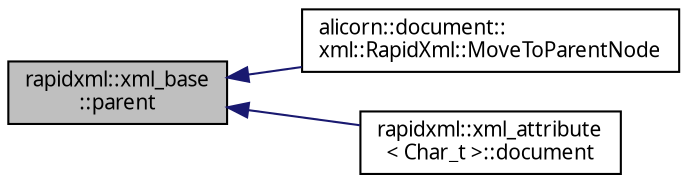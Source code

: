 digraph "rapidxml::xml_base::parent"
{
 // INTERACTIVE_SVG=YES
  edge [fontname="Verdana",fontsize="10",labelfontname="Verdana",labelfontsize="10"];
  node [fontname="Verdana",fontsize="10",shape=record];
  rankdir="LR";
  Node1 [label="rapidxml::xml_base\l::parent",height=0.2,width=0.4,color="black", fillcolor="grey75", style="filled", fontcolor="black"];
  Node1 -> Node2 [dir="back",color="midnightblue",fontsize="10",style="solid",fontname="Verdana"];
  Node2 [label="alicorn::document::\lxml::RapidXml::MoveToParentNode",height=0.2,width=0.4,color="black", fillcolor="white", style="filled",URL="$a00131.html#a71869c4c9d018174f02d77f6e3041dcf",tooltip="Установить маркер текущего узла на родительский элемент текущего узла. "];
  Node1 -> Node3 [dir="back",color="midnightblue",fontsize="10",style="solid",fontname="Verdana"];
  Node3 [label="rapidxml::xml_attribute\l\< Char_t \>::document",height=0.2,width=0.4,color="black", fillcolor="white", style="filled",URL="$a00152.html#a8b6d31d899e27f01bde35b53d98496ec"];
}
